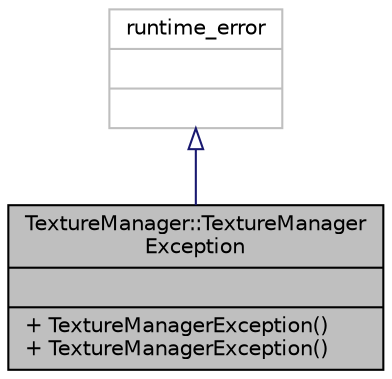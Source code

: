 digraph "TextureManager::TextureManagerException"
{
 // LATEX_PDF_SIZE
  edge [fontname="Helvetica",fontsize="10",labelfontname="Helvetica",labelfontsize="10"];
  node [fontname="Helvetica",fontsize="10",shape=record];
  Node1 [label="{TextureManager::TextureManager\lException\n||+ TextureManagerException()\l+ TextureManagerException()\l}",height=0.2,width=0.4,color="black", fillcolor="grey75", style="filled", fontcolor="black",tooltip=" "];
  Node2 -> Node1 [dir="back",color="midnightblue",fontsize="10",style="solid",arrowtail="onormal"];
  Node2 [label="{runtime_error\n||}",height=0.2,width=0.4,color="grey75", fillcolor="white", style="filled",tooltip=" "];
}
